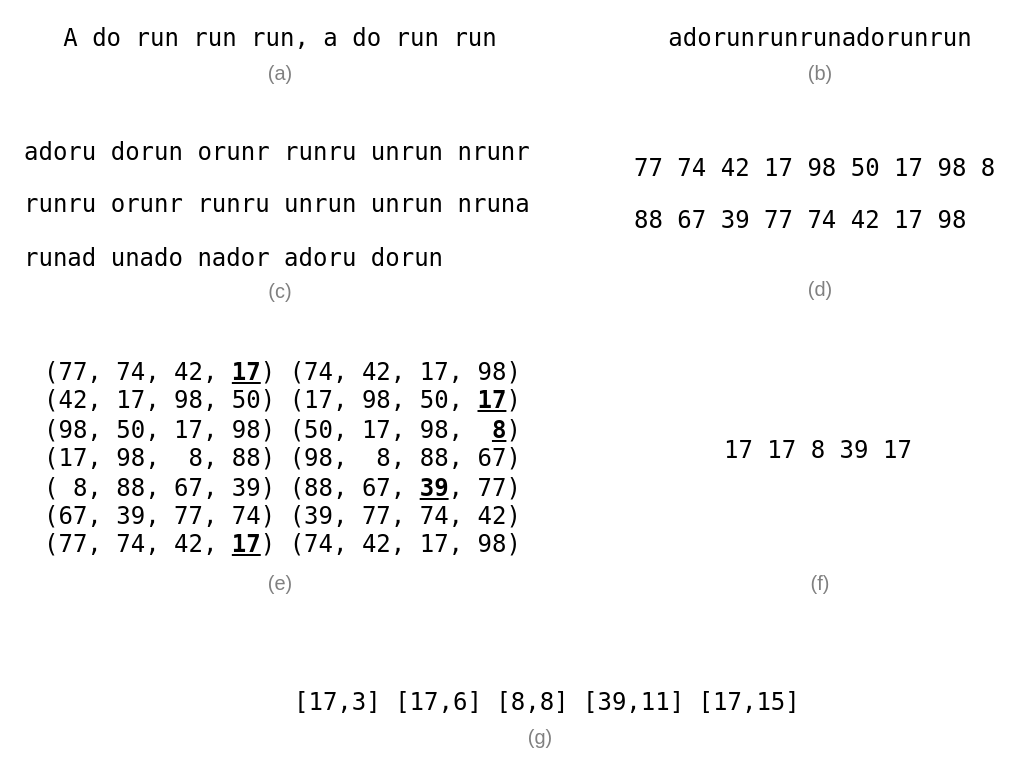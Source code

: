 <mxfile version="19.0.3" type="device"><diagram id="qBhaZpxR4KkOTYh4OexG" name="Page-1"><mxGraphModel dx="841" dy="685" grid="1" gridSize="10" guides="1" tooltips="1" connect="1" arrows="1" fold="1" page="1" pageScale="1" pageWidth="1169" pageHeight="827" math="0" shadow="0"><root><mxCell id="0"/><mxCell id="1" parent="0"/><mxCell id="rTToz9ZNtoGciOso6jvc-3" value="&lt;font color=&quot;#808080&quot; style=&quot;font-size: 10px;&quot;&gt;(a)&lt;/font&gt;" style="text;html=1;strokeColor=none;fillColor=none;align=center;verticalAlign=middle;whiteSpace=wrap;rounded=0;" parent="1" vertex="1"><mxGeometry x="565" y="57" width="30" height="30" as="geometry"/></mxCell><mxCell id="rTToz9ZNtoGciOso6jvc-6" value="&lt;font color=&quot;#808080&quot; style=&quot;font-size: 10px;&quot;&gt;(d)&lt;/font&gt;" style="text;html=1;strokeColor=none;fillColor=none;align=center;verticalAlign=top;whiteSpace=wrap;rounded=0;" parent="1" vertex="1"><mxGeometry x="835" y="166" width="30" height="30" as="geometry"/></mxCell><mxCell id="rTToz9ZNtoGciOso6jvc-7" value="&lt;pre&gt;adorunrunrunadorunrun&lt;/pre&gt;" style="text;html=1;strokeColor=none;fillColor=none;align=center;verticalAlign=middle;whiteSpace=wrap;rounded=0;" parent="1" vertex="1"><mxGeometry x="770" y="40" width="160" height="30" as="geometry"/></mxCell><mxCell id="rTToz9ZNtoGciOso6jvc-9" value="&lt;pre&gt;A do run run run, a do run run&lt;br&gt;&lt;/pre&gt;" style="text;html=1;strokeColor=none;fillColor=none;align=center;verticalAlign=middle;whiteSpace=wrap;rounded=0;" parent="1" vertex="1"><mxGeometry x="440" y="40" width="280" height="30" as="geometry"/></mxCell><mxCell id="rTToz9ZNtoGciOso6jvc-10" value="&lt;pre&gt;adoru dorun orunr runru unrun nrunr &lt;/pre&gt;&lt;pre&gt;runru orunr runru unrun unrun nruna &lt;/pre&gt;&lt;pre&gt;runad unado nador adoru dorun&lt;/pre&gt;" style="text;whiteSpace=wrap;html=1;fontFamily=Helvetica;" parent="1" vertex="1"><mxGeometry x="450" y="86" width="260" height="100" as="geometry"/></mxCell><mxCell id="rTToz9ZNtoGciOso6jvc-11" value="&lt;font color=&quot;#808080&quot;&gt;(c)&lt;/font&gt;" style="text;html=1;strokeColor=none;fillColor=none;align=center;verticalAlign=middle;whiteSpace=wrap;rounded=0;fontSize=10;" parent="1" vertex="1"><mxGeometry x="565" y="166" width="30" height="30" as="geometry"/></mxCell><mxCell id="rTToz9ZNtoGciOso6jvc-12" value="&lt;pre&gt;77 74 42 17 98 50 17 98 8 &lt;/pre&gt;&lt;pre&gt;88 67 39 77 74 42 17 98&lt;/pre&gt;" style="text;whiteSpace=wrap;html=1;fontFamily=Helvetica;" parent="1" vertex="1"><mxGeometry x="755" y="94" width="190" height="60" as="geometry"/></mxCell><mxCell id="rTToz9ZNtoGciOso6jvc-13" value="&lt;font color=&quot;#808080&quot; style=&quot;font-size: 10px;&quot;&gt;(b)&lt;/font&gt;" style="text;html=1;strokeColor=none;fillColor=none;align=center;verticalAlign=middle;whiteSpace=wrap;rounded=0;" parent="1" vertex="1"><mxGeometry x="835" y="57" width="30" height="30" as="geometry"/></mxCell><mxCell id="rTToz9ZNtoGciOso6jvc-14" value="&lt;pre style=&quot;font-size: 12px;&quot;&gt;(77, 74, 42, &lt;b&gt;&lt;u&gt;17&lt;/u&gt;&lt;/b&gt;) (74, 42, 17, 98)&lt;br&gt;(42, 17, 98, 50) (17, 98, 50, &lt;b&gt;&lt;u&gt;17&lt;/u&gt;&lt;/b&gt;)&lt;br&gt;(98, 50, 17, 98) (50, 17, 98,  &lt;b&gt;&lt;u&gt;8&lt;/u&gt;&lt;/b&gt;)&lt;br&gt;(17, 98,  8, 88) (98,  8, 88, 67)&lt;br&gt;( 8, 88, 67, 39) (88, 67, &lt;b&gt;&lt;u&gt;39&lt;/u&gt;&lt;/b&gt;, 77)&lt;br&gt;(67, 39, 77, 74) (39, 77, 74, 42)&lt;br&gt;(77, 74, 42, &lt;u&gt;&lt;b&gt;17&lt;/b&gt;&lt;/u&gt;) (74, 42, 17, 98)&lt;/pre&gt;" style="text;whiteSpace=wrap;html=1;fontSize=10;fontFamily=Helvetica;" parent="1" vertex="1"><mxGeometry x="460" y="196" width="240" height="130" as="geometry"/></mxCell><mxCell id="rTToz9ZNtoGciOso6jvc-15" value="&lt;font color=&quot;#808080&quot;&gt;(e)&lt;/font&gt;" style="text;html=1;strokeColor=none;fillColor=none;align=center;verticalAlign=middle;whiteSpace=wrap;rounded=0;fontSize=10;" parent="1" vertex="1"><mxGeometry x="565" y="312" width="30" height="30" as="geometry"/></mxCell><mxCell id="rTToz9ZNtoGciOso6jvc-16" value="&lt;pre&gt;17 17 8 39 17&lt;/pre&gt;" style="text;whiteSpace=wrap;html=1;fontSize=12;fontFamily=Helvetica;fontColor=#000000;" parent="1" vertex="1"><mxGeometry x="800" y="235" width="100" height="40" as="geometry"/></mxCell><mxCell id="rTToz9ZNtoGciOso6jvc-17" value="&lt;font color=&quot;#808080&quot;&gt;(f)&lt;/font&gt;" style="text;html=1;strokeColor=none;fillColor=none;align=center;verticalAlign=middle;whiteSpace=wrap;rounded=0;fontSize=10;" parent="1" vertex="1"><mxGeometry x="835" y="317" width="30" height="20" as="geometry"/></mxCell><mxCell id="rTToz9ZNtoGciOso6jvc-18" value="&lt;pre&gt;[17,3] [17,6] [8,8] [39,11] [17,15]&lt;/pre&gt;" style="text;whiteSpace=wrap;html=1;fontSize=12;fontFamily=Helvetica;fontColor=#000000;" parent="1" vertex="1"><mxGeometry x="585" y="361" width="250" height="30" as="geometry"/></mxCell><mxCell id="rTToz9ZNtoGciOso6jvc-19" value="&lt;font color=&quot;#808080&quot;&gt;(g)&lt;/font&gt;" style="text;html=1;strokeColor=none;fillColor=none;align=center;verticalAlign=middle;whiteSpace=wrap;rounded=0;fontSize=10;" parent="1" vertex="1"><mxGeometry x="695" y="394" width="30" height="20" as="geometry"/></mxCell></root></mxGraphModel></diagram></mxfile>